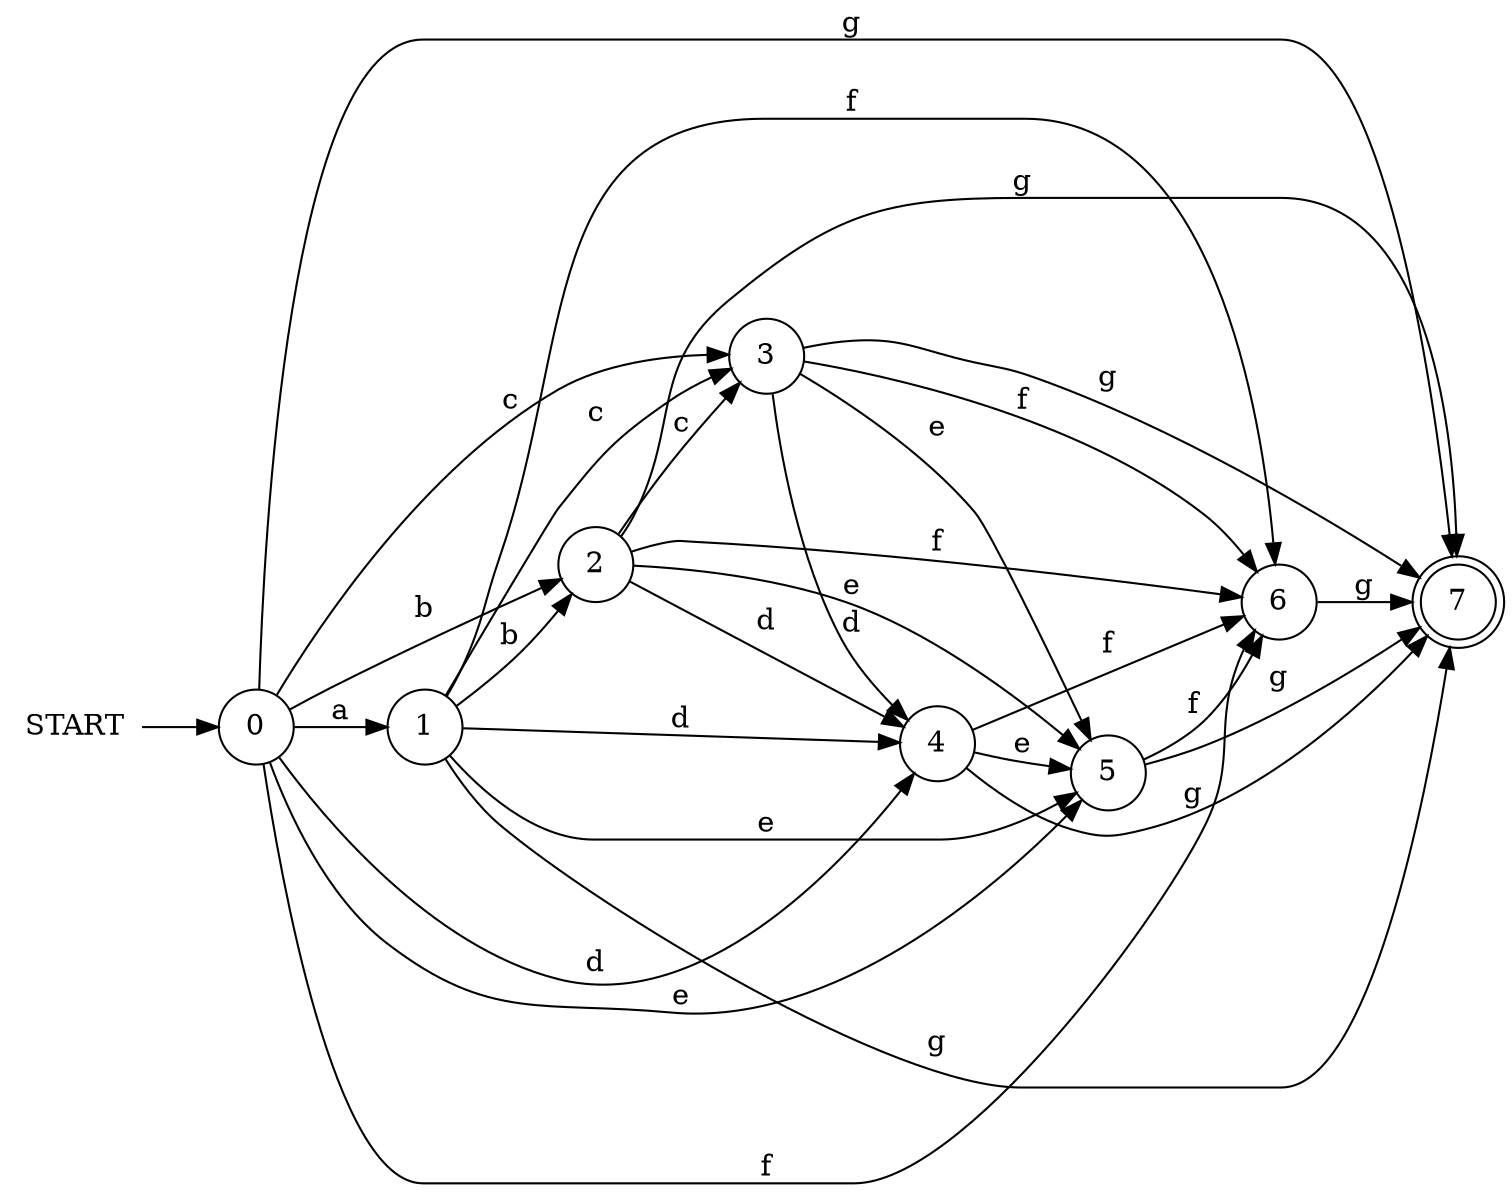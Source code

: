 digraph {
  graph [rankdir=LR];
  START [shape=plaintext];
  START -> q_0;
  q_0 [shape=circle, label="0"];
  q_1 [shape=circle, label="1"];
  q_2 [shape=circle, label="2"];
  q_3 [shape=circle, label="3"];
  q_4 [shape=circle, label="4"];
  q_5 [shape=circle, label="5"];
  q_6 [shape=circle, label="6"];
  q_7 [shape=doublecircle, label="7"];
  q_0 -> q_1 [label="a"];
  q_3 -> q_5 [label="e"];
  q_0 -> q_4 [label="d"];
  q_1 -> q_2 [label="b"];
  q_1 -> q_3 [label="c"];
  q_2 -> q_3 [label="c"];
  q_0 -> q_7 [label="g"];
  q_4 -> q_7 [label="g"];
  q_2 -> q_6 [label="f"];
  q_5 -> q_7 [label="g"];
  q_0 -> q_5 [label="e"];
  q_5 -> q_6 [label="f"];
  q_0 -> q_3 [label="c"];
  q_2 -> q_4 [label="d"];
  q_0 -> q_2 [label="b"];
  q_3 -> q_7 [label="g"];
  q_4 -> q_6 [label="f"];
  q_3 -> q_6 [label="f"];
  q_4 -> q_5 [label="e"];
  q_1 -> q_4 [label="d"];
  q_3 -> q_4 [label="d"];
  q_1 -> q_7 [label="g"];
  q_2 -> q_7 [label="g"];
  q_0 -> q_6 [label="f"];
  q_1 -> q_5 [label="e"];
  q_6 -> q_7 [label="g"];
  q_1 -> q_6 [label="f"];
  q_2 -> q_5 [label="e"];
}
